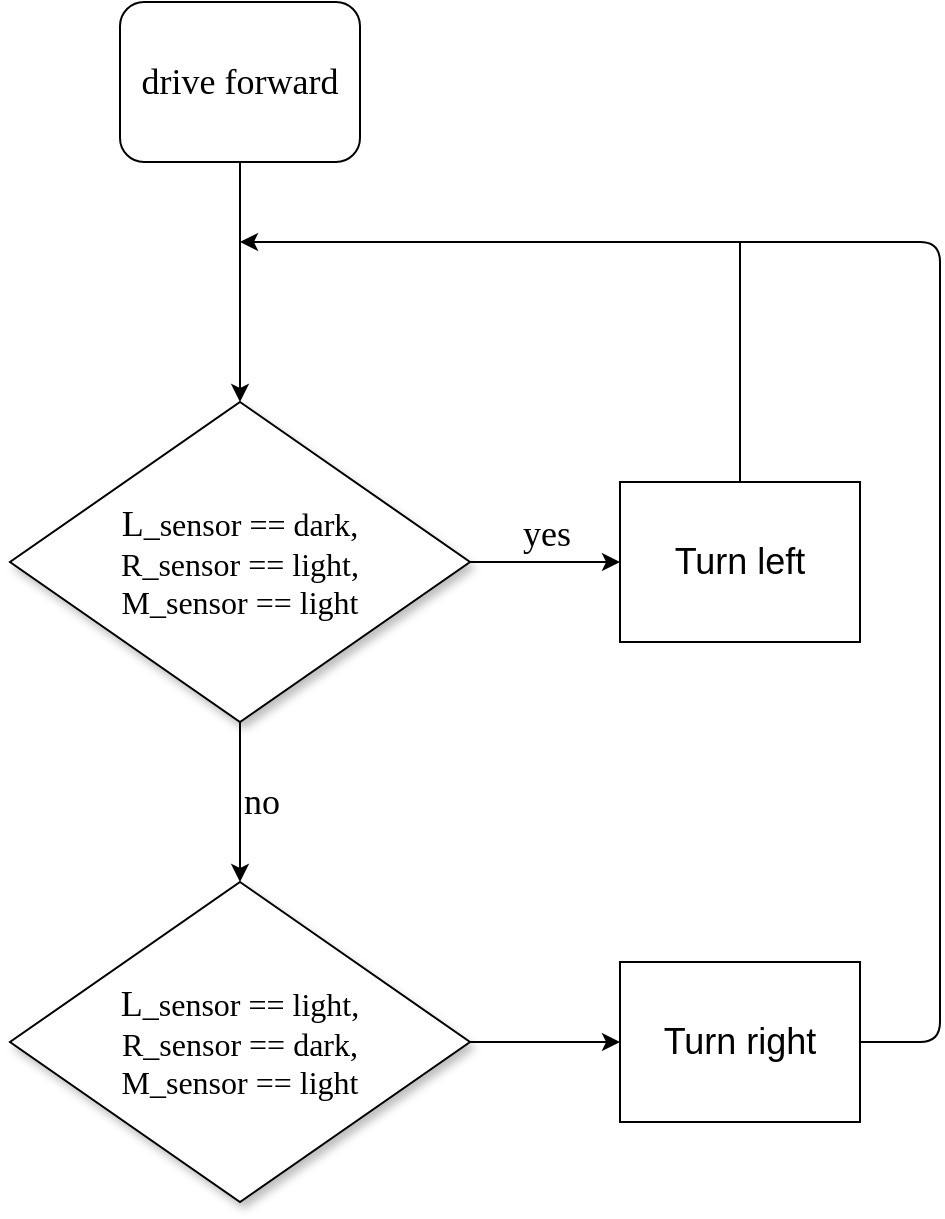 <mxfile version="11.3.1" type="device" pages="1"><diagram name="Page-1" id="edf60f1a-56cd-e834-aa8a-f176f3a09ee4"><mxGraphModel dx="1408" dy="777" grid="1" gridSize="10" guides="1" tooltips="1" connect="1" arrows="1" fold="1" page="1" pageScale="1" pageWidth="1100" pageHeight="850" background="#ffffff" math="0" shadow="0"><root><mxCell id="0"/><mxCell id="1" parent="0"/><mxCell id="G8a8OsCdCnbamzMK_wKv-4" value="yes" style="edgeStyle=orthogonalEdgeStyle;rounded=0;orthogonalLoop=1;jettySize=auto;html=1;entryX=0;entryY=0.5;entryDx=0;entryDy=0;fontSize=18;verticalAlign=bottom;fontFamily=Verdana;" edge="1" parent="1" source="60e70716793133e9-5" target="G8a8OsCdCnbamzMK_wKv-3"><mxGeometry relative="1" as="geometry"/></mxCell><mxCell id="G8a8OsCdCnbamzMK_wKv-9" value="no" style="edgeStyle=orthogonalEdgeStyle;rounded=0;orthogonalLoop=1;jettySize=auto;html=1;fontFamily=Verdana;fontSize=18;entryX=0.5;entryY=0;entryDx=0;entryDy=0;align=left;" edge="1" parent="1" source="60e70716793133e9-5" target="G8a8OsCdCnbamzMK_wKv-5"><mxGeometry relative="1" as="geometry"><mxPoint x="260" y="510" as="targetPoint"/></mxGeometry></mxCell><mxCell id="60e70716793133e9-5" value="&lt;div&gt;&lt;font style=&quot;font-size: 18px&quot;&gt;L&lt;/font&gt;&lt;font size=&quot;3&quot;&gt;_sensor == dark,&lt;/font&gt;&lt;/div&gt;&lt;div&gt;&lt;font size=&quot;3&quot;&gt;R_sensor == light,&lt;/font&gt;&lt;/div&gt;&lt;div&gt;&lt;font size=&quot;3&quot;&gt;M_sensor == light&lt;br&gt;&lt;/font&gt;&lt;/div&gt;" style="rhombus;whiteSpace=wrap;html=1;rounded=0;shadow=1;labelBackgroundColor=none;strokeColor=#000000;strokeWidth=1;fillColor=#ffffff;fontFamily=Verdana;fontSize=8;fontColor=#000000;align=center;" parent="1" vertex="1"><mxGeometry x="85" y="280" width="230" height="160" as="geometry"/></mxCell><mxCell id="G8a8OsCdCnbamzMK_wKv-1" value="&lt;font style=&quot;font-size: 18px&quot; face=&quot;Verdana&quot;&gt;drive forward&lt;/font&gt;" style="rounded=1;whiteSpace=wrap;html=1;" vertex="1" parent="1"><mxGeometry x="140" y="80" width="120" height="80" as="geometry"/></mxCell><mxCell id="G8a8OsCdCnbamzMK_wKv-2" value="" style="endArrow=classic;html=1;exitX=0.5;exitY=1;exitDx=0;exitDy=0;entryX=0.5;entryY=0;entryDx=0;entryDy=0;" edge="1" parent="1" source="G8a8OsCdCnbamzMK_wKv-1" target="60e70716793133e9-5"><mxGeometry width="50" height="50" relative="1" as="geometry"><mxPoint x="170" y="300" as="sourcePoint"/><mxPoint x="230" y="290" as="targetPoint"/></mxGeometry></mxCell><mxCell id="G8a8OsCdCnbamzMK_wKv-8" style="edgeStyle=orthogonalEdgeStyle;rounded=0;orthogonalLoop=1;jettySize=auto;html=1;fontFamily=Verdana;fontSize=18;" edge="1" parent="1" source="G8a8OsCdCnbamzMK_wKv-3"><mxGeometry relative="1" as="geometry"><mxPoint x="200" y="200" as="targetPoint"/><Array as="points"><mxPoint x="450" y="200"/></Array></mxGeometry></mxCell><mxCell id="G8a8OsCdCnbamzMK_wKv-3" value="&lt;font style=&quot;font-size: 18px&quot;&gt;Turn left&lt;br&gt;&lt;/font&gt;" style="rounded=0;whiteSpace=wrap;html=1;" vertex="1" parent="1"><mxGeometry x="390" y="320" width="120" height="80" as="geometry"/></mxCell><mxCell id="G8a8OsCdCnbamzMK_wKv-11" style="edgeStyle=orthogonalEdgeStyle;rounded=0;orthogonalLoop=1;jettySize=auto;html=1;entryX=0;entryY=0.5;entryDx=0;entryDy=0;fontFamily=Verdana;fontSize=18;" edge="1" parent="1" source="G8a8OsCdCnbamzMK_wKv-5" target="G8a8OsCdCnbamzMK_wKv-10"><mxGeometry relative="1" as="geometry"/></mxCell><mxCell id="G8a8OsCdCnbamzMK_wKv-5" value="&lt;div&gt;&lt;font style=&quot;font-size: 18px&quot;&gt;L&lt;/font&gt;&lt;font size=&quot;3&quot;&gt;_sensor == light,&lt;/font&gt;&lt;/div&gt;&lt;div&gt;&lt;font size=&quot;3&quot;&gt;R_sensor == dark,&lt;/font&gt;&lt;/div&gt;&lt;div&gt;&lt;font size=&quot;3&quot;&gt;M_sensor == light&lt;br&gt;&lt;/font&gt;&lt;/div&gt;" style="rhombus;whiteSpace=wrap;html=1;rounded=0;shadow=1;labelBackgroundColor=none;strokeColor=#000000;strokeWidth=1;fillColor=#ffffff;fontFamily=Verdana;fontSize=8;fontColor=#000000;align=center;" vertex="1" parent="1"><mxGeometry x="85" y="520" width="230" height="160" as="geometry"/></mxCell><mxCell id="G8a8OsCdCnbamzMK_wKv-10" value="&lt;font style=&quot;font-size: 18px&quot;&gt;Turn right&lt;br&gt;&lt;/font&gt;" style="rounded=0;whiteSpace=wrap;html=1;" vertex="1" parent="1"><mxGeometry x="390" y="560" width="120" height="80" as="geometry"/></mxCell><mxCell id="G8a8OsCdCnbamzMK_wKv-13" value="" style="endArrow=none;html=1;fontFamily=Verdana;fontSize=18;exitX=1;exitY=0.5;exitDx=0;exitDy=0;" edge="1" parent="1" source="G8a8OsCdCnbamzMK_wKv-10"><mxGeometry width="50" height="50" relative="1" as="geometry"><mxPoint x="550" y="570" as="sourcePoint"/><mxPoint x="450" y="200" as="targetPoint"/><Array as="points"><mxPoint x="550" y="600"/><mxPoint x="550" y="200"/></Array></mxGeometry></mxCell></root></mxGraphModel></diagram></mxfile>